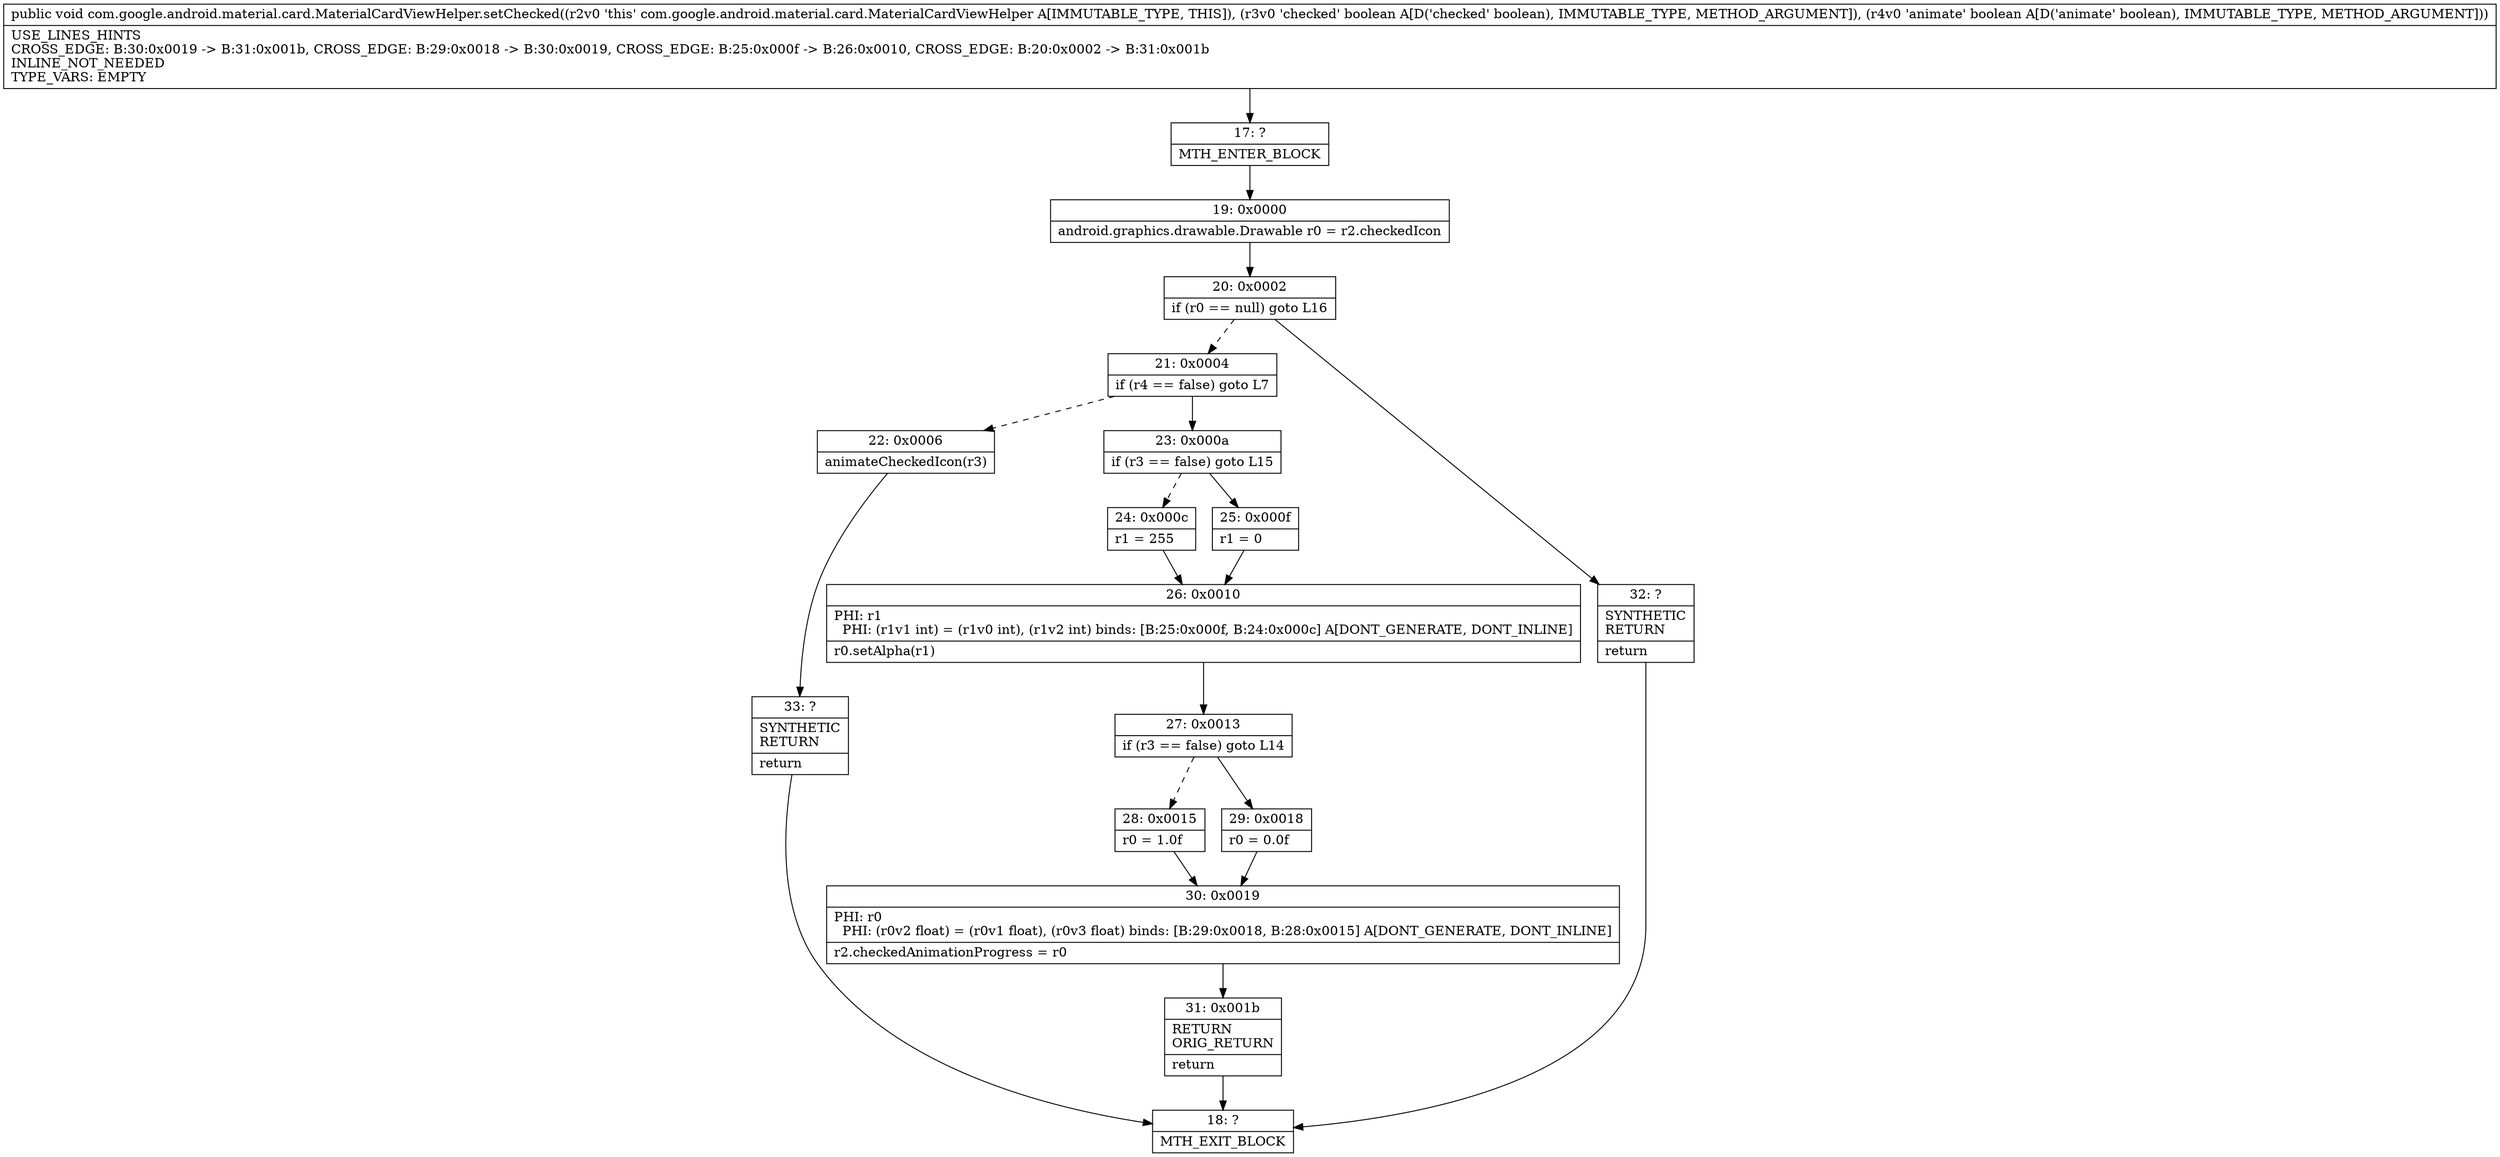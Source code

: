 digraph "CFG forcom.google.android.material.card.MaterialCardViewHelper.setChecked(ZZ)V" {
Node_17 [shape=record,label="{17\:\ ?|MTH_ENTER_BLOCK\l}"];
Node_19 [shape=record,label="{19\:\ 0x0000|android.graphics.drawable.Drawable r0 = r2.checkedIcon\l}"];
Node_20 [shape=record,label="{20\:\ 0x0002|if (r0 == null) goto L16\l}"];
Node_21 [shape=record,label="{21\:\ 0x0004|if (r4 == false) goto L7\l}"];
Node_22 [shape=record,label="{22\:\ 0x0006|animateCheckedIcon(r3)\l}"];
Node_33 [shape=record,label="{33\:\ ?|SYNTHETIC\lRETURN\l|return\l}"];
Node_18 [shape=record,label="{18\:\ ?|MTH_EXIT_BLOCK\l}"];
Node_23 [shape=record,label="{23\:\ 0x000a|if (r3 == false) goto L15\l}"];
Node_24 [shape=record,label="{24\:\ 0x000c|r1 = 255\l}"];
Node_26 [shape=record,label="{26\:\ 0x0010|PHI: r1 \l  PHI: (r1v1 int) = (r1v0 int), (r1v2 int) binds: [B:25:0x000f, B:24:0x000c] A[DONT_GENERATE, DONT_INLINE]\l|r0.setAlpha(r1)\l}"];
Node_27 [shape=record,label="{27\:\ 0x0013|if (r3 == false) goto L14\l}"];
Node_28 [shape=record,label="{28\:\ 0x0015|r0 = 1.0f\l}"];
Node_30 [shape=record,label="{30\:\ 0x0019|PHI: r0 \l  PHI: (r0v2 float) = (r0v1 float), (r0v3 float) binds: [B:29:0x0018, B:28:0x0015] A[DONT_GENERATE, DONT_INLINE]\l|r2.checkedAnimationProgress = r0\l}"];
Node_31 [shape=record,label="{31\:\ 0x001b|RETURN\lORIG_RETURN\l|return\l}"];
Node_29 [shape=record,label="{29\:\ 0x0018|r0 = 0.0f\l}"];
Node_25 [shape=record,label="{25\:\ 0x000f|r1 = 0\l}"];
Node_32 [shape=record,label="{32\:\ ?|SYNTHETIC\lRETURN\l|return\l}"];
MethodNode[shape=record,label="{public void com.google.android.material.card.MaterialCardViewHelper.setChecked((r2v0 'this' com.google.android.material.card.MaterialCardViewHelper A[IMMUTABLE_TYPE, THIS]), (r3v0 'checked' boolean A[D('checked' boolean), IMMUTABLE_TYPE, METHOD_ARGUMENT]), (r4v0 'animate' boolean A[D('animate' boolean), IMMUTABLE_TYPE, METHOD_ARGUMENT]))  | USE_LINES_HINTS\lCROSS_EDGE: B:30:0x0019 \-\> B:31:0x001b, CROSS_EDGE: B:29:0x0018 \-\> B:30:0x0019, CROSS_EDGE: B:25:0x000f \-\> B:26:0x0010, CROSS_EDGE: B:20:0x0002 \-\> B:31:0x001b\lINLINE_NOT_NEEDED\lTYPE_VARS: EMPTY\l}"];
MethodNode -> Node_17;Node_17 -> Node_19;
Node_19 -> Node_20;
Node_20 -> Node_21[style=dashed];
Node_20 -> Node_32;
Node_21 -> Node_22[style=dashed];
Node_21 -> Node_23;
Node_22 -> Node_33;
Node_33 -> Node_18;
Node_23 -> Node_24[style=dashed];
Node_23 -> Node_25;
Node_24 -> Node_26;
Node_26 -> Node_27;
Node_27 -> Node_28[style=dashed];
Node_27 -> Node_29;
Node_28 -> Node_30;
Node_30 -> Node_31;
Node_31 -> Node_18;
Node_29 -> Node_30;
Node_25 -> Node_26;
Node_32 -> Node_18;
}

